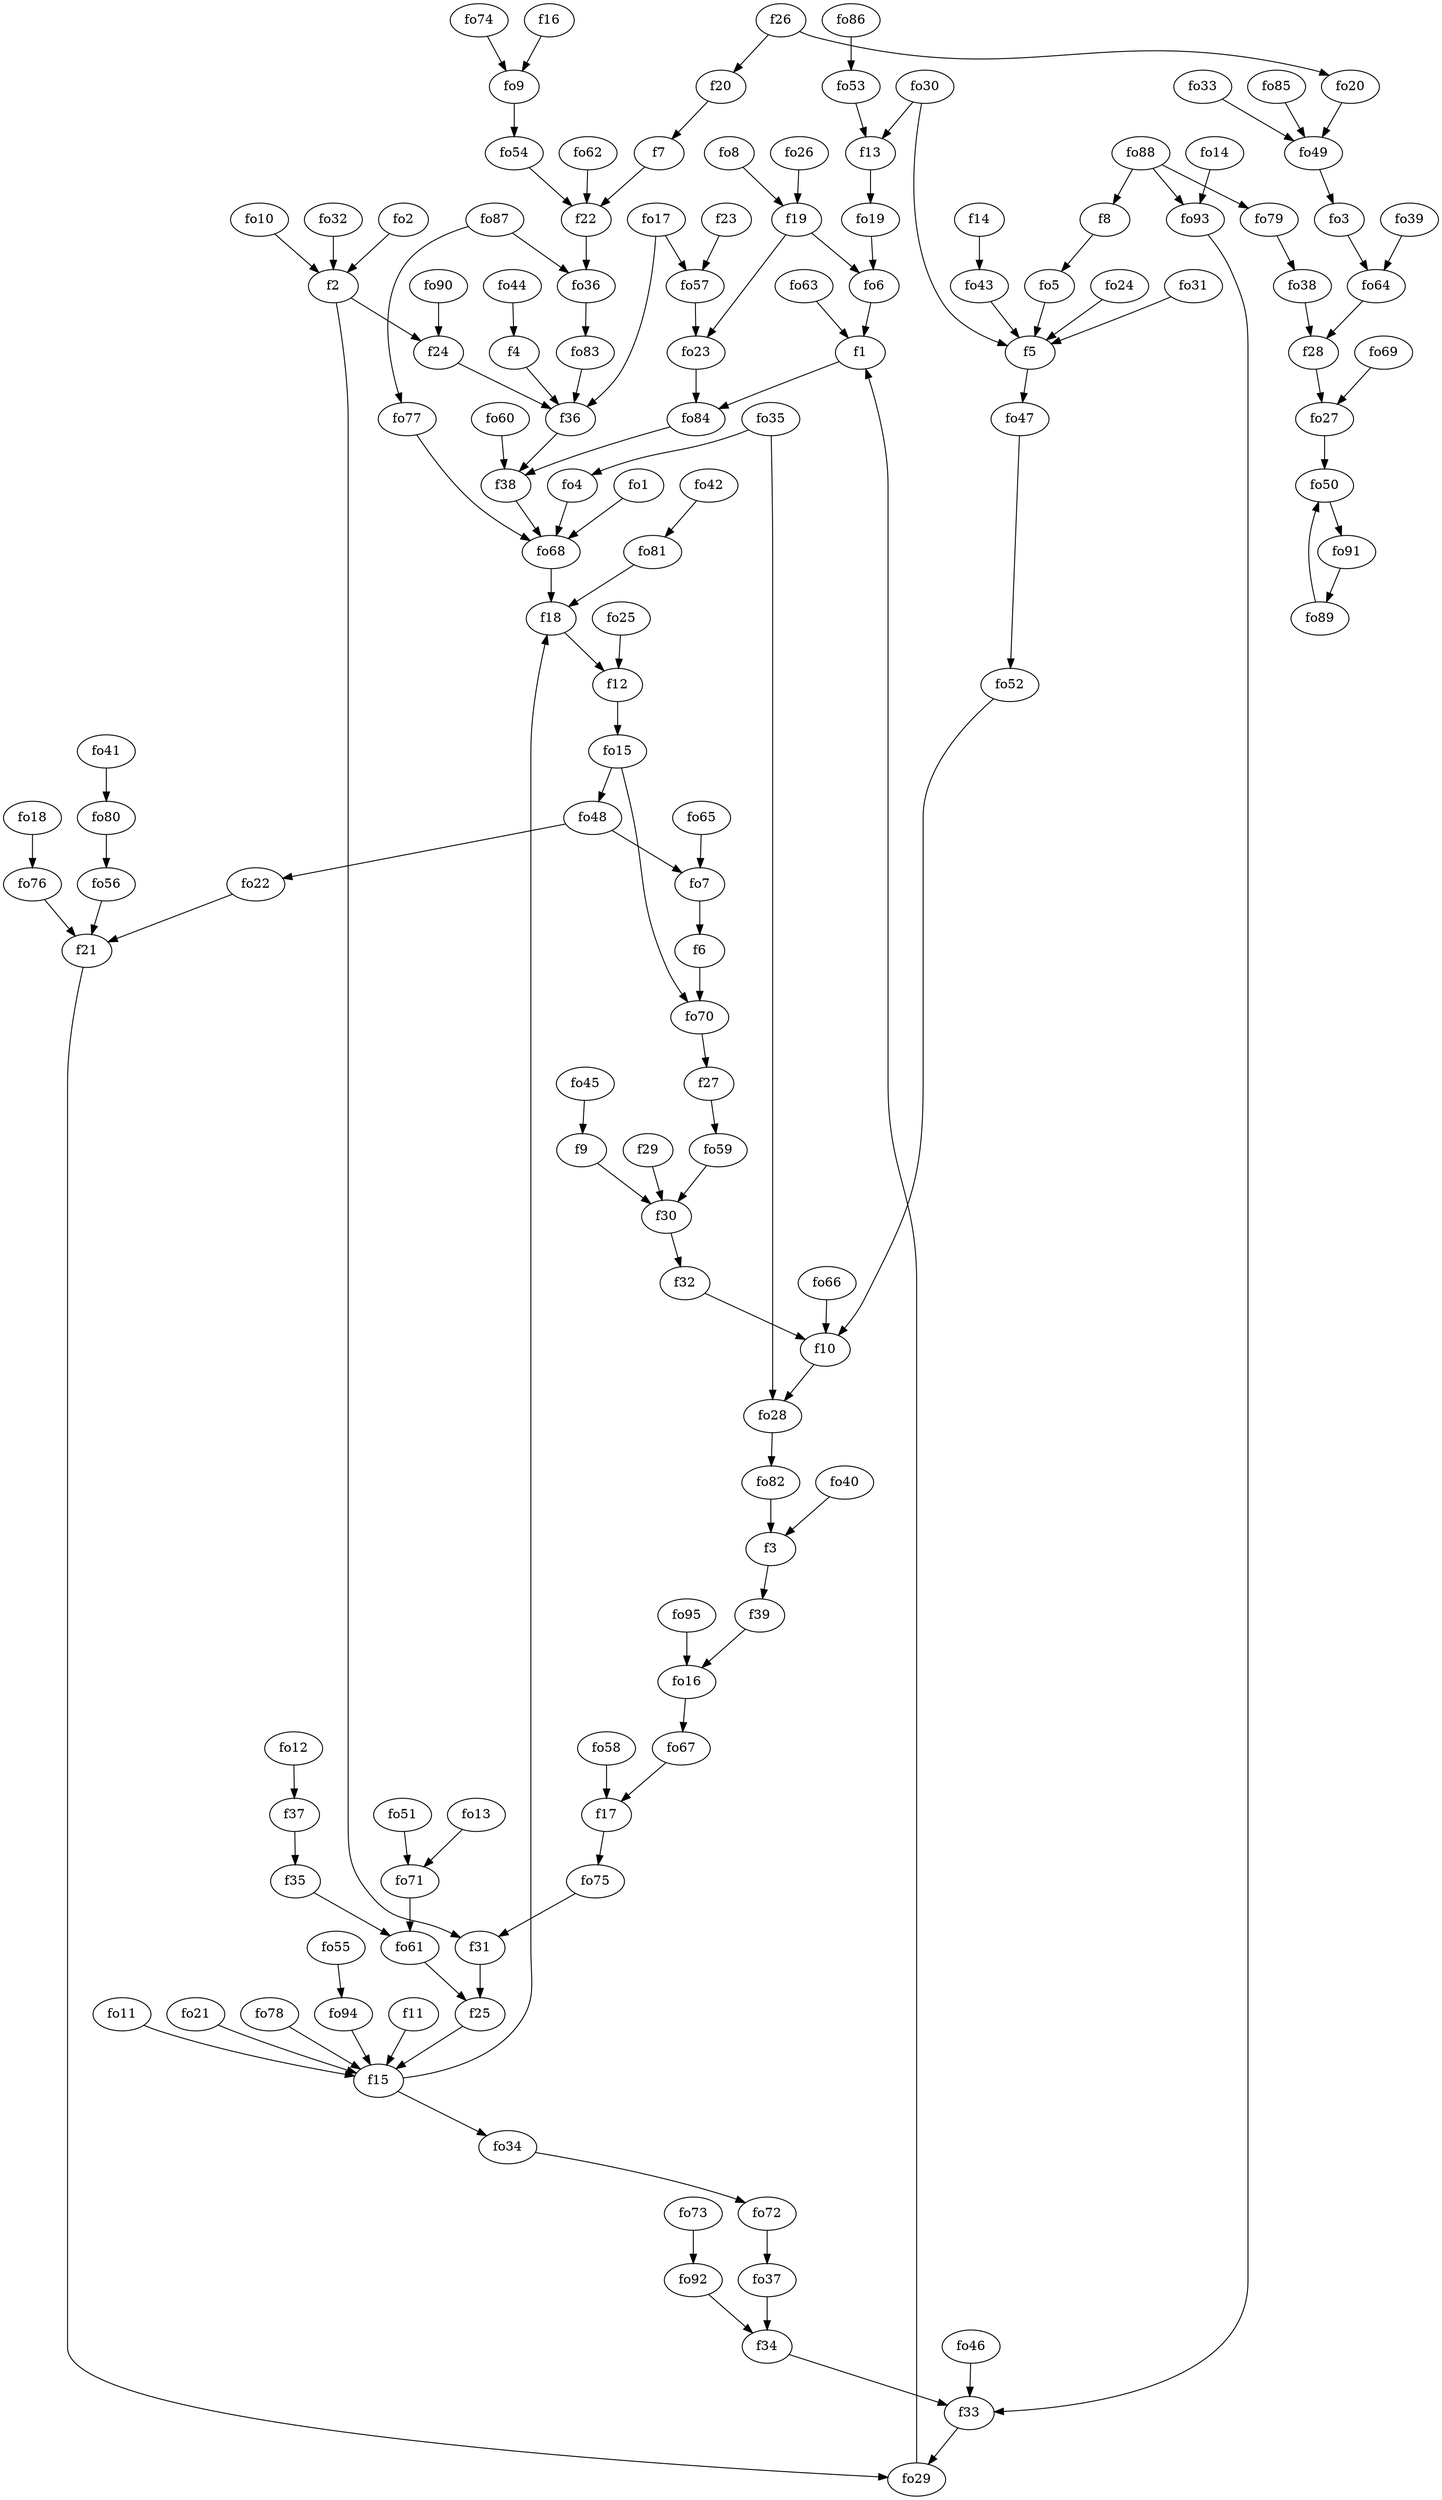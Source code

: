 strict digraph  {
f1;
f2;
f3;
f4;
f5;
f6;
f7;
f8;
f9;
f10;
f11;
f12;
f13;
f14;
f15;
f16;
f17;
f18;
f19;
f20;
f21;
f22;
f23;
f24;
f25;
f26;
f27;
f28;
f29;
f30;
f31;
f32;
f33;
f34;
f35;
f36;
f37;
f38;
f39;
fo1;
fo2;
fo3;
fo4;
fo5;
fo6;
fo7;
fo8;
fo9;
fo10;
fo11;
fo12;
fo13;
fo14;
fo15;
fo16;
fo17;
fo18;
fo19;
fo20;
fo21;
fo22;
fo23;
fo24;
fo25;
fo26;
fo27;
fo28;
fo29;
fo30;
fo31;
fo32;
fo33;
fo34;
fo35;
fo36;
fo37;
fo38;
fo39;
fo40;
fo41;
fo42;
fo43;
fo44;
fo45;
fo46;
fo47;
fo48;
fo49;
fo50;
fo51;
fo52;
fo53;
fo54;
fo55;
fo56;
fo57;
fo58;
fo59;
fo60;
fo61;
fo62;
fo63;
fo64;
fo65;
fo66;
fo67;
fo68;
fo69;
fo70;
fo71;
fo72;
fo73;
fo74;
fo75;
fo76;
fo77;
fo78;
fo79;
fo80;
fo81;
fo82;
fo83;
fo84;
fo85;
fo86;
fo87;
fo88;
fo89;
fo90;
fo91;
fo92;
fo93;
fo94;
fo95;
f1 -> fo84  [weight=2];
f2 -> f24  [weight=2];
f2 -> f31  [weight=2];
f3 -> f39  [weight=2];
f4 -> f36  [weight=2];
f5 -> fo47  [weight=2];
f6 -> fo70  [weight=2];
f7 -> f22  [weight=2];
f8 -> fo5  [weight=2];
f9 -> f30  [weight=2];
f10 -> fo28  [weight=2];
f11 -> f15  [weight=2];
f12 -> fo15  [weight=2];
f13 -> fo19  [weight=2];
f14 -> fo43  [weight=2];
f15 -> f18  [weight=2];
f15 -> fo34  [weight=2];
f16 -> fo9  [weight=2];
f17 -> fo75  [weight=2];
f18 -> f12  [weight=2];
f19 -> fo23  [weight=2];
f19 -> fo6  [weight=2];
f20 -> f7  [weight=2];
f21 -> fo29  [weight=2];
f22 -> fo36  [weight=2];
f23 -> fo57  [weight=2];
f24 -> f36  [weight=2];
f25 -> f15  [weight=2];
f26 -> f20  [weight=2];
f26 -> fo20  [weight=2];
f27 -> fo59  [weight=2];
f28 -> fo27  [weight=2];
f29 -> f30  [weight=2];
f30 -> f32  [weight=2];
f31 -> f25  [weight=2];
f32 -> f10  [weight=2];
f33 -> fo29  [weight=2];
f34 -> f33  [weight=2];
f35 -> fo61  [weight=2];
f36 -> f38  [weight=2];
f37 -> f35  [weight=2];
f38 -> fo68  [weight=2];
f39 -> fo16  [weight=2];
fo1 -> fo68  [weight=2];
fo2 -> f2  [weight=2];
fo3 -> fo64  [weight=2];
fo4 -> fo68  [weight=2];
fo5 -> f5  [weight=2];
fo6 -> f1  [weight=2];
fo7 -> f6  [weight=2];
fo8 -> f19  [weight=2];
fo9 -> fo54  [weight=2];
fo10 -> f2  [weight=2];
fo11 -> f15  [weight=2];
fo12 -> f37  [weight=2];
fo13 -> fo71  [weight=2];
fo14 -> fo93  [weight=2];
fo15 -> fo48  [weight=2];
fo15 -> fo70  [weight=2];
fo16 -> fo67  [weight=2];
fo17 -> f36  [weight=2];
fo17 -> fo57  [weight=2];
fo18 -> fo76  [weight=2];
fo19 -> fo6  [weight=2];
fo20 -> fo49  [weight=2];
fo21 -> f15  [weight=2];
fo22 -> f21  [weight=2];
fo23 -> fo84  [weight=2];
fo24 -> f5  [weight=2];
fo25 -> f12  [weight=2];
fo26 -> f19  [weight=2];
fo27 -> fo50  [weight=2];
fo28 -> fo82  [weight=2];
fo29 -> f1  [weight=2];
fo30 -> f13  [weight=2];
fo30 -> f5  [weight=2];
fo31 -> f5  [weight=2];
fo32 -> f2  [weight=2];
fo33 -> fo49  [weight=2];
fo34 -> fo72  [weight=2];
fo35 -> fo4  [weight=2];
fo35 -> fo28  [weight=2];
fo36 -> fo83  [weight=2];
fo37 -> f34  [weight=2];
fo38 -> f28  [weight=2];
fo39 -> fo64  [weight=2];
fo40 -> f3  [weight=2];
fo41 -> fo80  [weight=2];
fo42 -> fo81  [weight=2];
fo43 -> f5  [weight=2];
fo44 -> f4  [weight=2];
fo45 -> f9  [weight=2];
fo46 -> f33  [weight=2];
fo47 -> fo52  [weight=2];
fo48 -> fo7  [weight=2];
fo48 -> fo22  [weight=2];
fo49 -> fo3  [weight=2];
fo50 -> fo91  [weight=2];
fo51 -> fo71  [weight=2];
fo52 -> f10  [weight=2];
fo53 -> f13  [weight=2];
fo54 -> f22  [weight=2];
fo55 -> fo94  [weight=2];
fo56 -> f21  [weight=2];
fo57 -> fo23  [weight=2];
fo58 -> f17  [weight=2];
fo59 -> f30  [weight=2];
fo60 -> f38  [weight=2];
fo61 -> f25  [weight=2];
fo62 -> f22  [weight=2];
fo63 -> f1  [weight=2];
fo64 -> f28  [weight=2];
fo65 -> fo7  [weight=2];
fo66 -> f10  [weight=2];
fo67 -> f17  [weight=2];
fo68 -> f18  [weight=2];
fo69 -> fo27  [weight=2];
fo70 -> f27  [weight=2];
fo71 -> fo61  [weight=2];
fo72 -> fo37  [weight=2];
fo73 -> fo92  [weight=2];
fo74 -> fo9  [weight=2];
fo75 -> f31  [weight=2];
fo76 -> f21  [weight=2];
fo77 -> fo68  [weight=2];
fo78 -> f15  [weight=2];
fo79 -> fo38  [weight=2];
fo80 -> fo56  [weight=2];
fo81 -> f18  [weight=2];
fo82 -> f3  [weight=2];
fo83 -> f36  [weight=2];
fo84 -> f38  [weight=2];
fo85 -> fo49  [weight=2];
fo86 -> fo53  [weight=2];
fo87 -> fo77  [weight=2];
fo87 -> fo36  [weight=2];
fo88 -> fo93  [weight=2];
fo88 -> fo79  [weight=2];
fo88 -> f8  [weight=2];
fo89 -> fo50  [weight=2];
fo90 -> f24  [weight=2];
fo91 -> fo89  [weight=2];
fo92 -> f34  [weight=2];
fo93 -> f33  [weight=2];
fo94 -> f15  [weight=2];
fo95 -> fo16  [weight=2];
}
